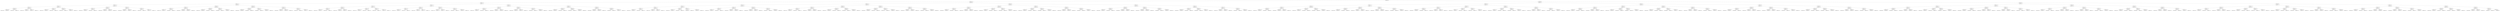 digraph G{
2014563089 [label="Node{data=[8629, 8629]}"]
2014563089 -> 198098993
198098993 [label="Node{data=[8103, 8103]}"]
198098993 -> 553672556
553672556 [label="Node{data=[7614, 7614]}"]
553672556 -> 854653864
854653864 [label="Node{data=[4113, 4113]}"]
854653864 -> 1415439780
1415439780 [label="Node{data=[2129, 2129]}"]
1415439780 -> 703555670
703555670 [label="Node{data=[2113, 2113]}"]
703555670 -> 179808568
179808568 [label="Node{data=[2105, 2105]}"]
179808568 -> 1068445309
1068445309 [label="Node{data=[2058, 2058]}"]
1068445309 -> 73698537
73698537 [label="Node{data=[1439, 1439]}"]
73698537 -> 1453062635
1453062635 [label="Node{data=[1408, 1408]}"]
73698537 -> 1632789609
1632789609 [label="Node{data=[1523, 1523]}"]
1068445309 -> 659059448
659059448 [label="Node{data=[2103, 2103]}"]
659059448 -> 124494140
124494140 [label="Node{data=[2102, 2102]}"]
659059448 -> 246826139
246826139 [label="Node{data=[2104, 2104]}"]
179808568 -> 2083854344
2083854344 [label="Node{data=[2109, 2109]}"]
2083854344 -> 403598020
403598020 [label="Node{data=[2107, 2107]}"]
403598020 -> 1119242936
1119242936 [label="Node{data=[2106, 2106]}"]
403598020 -> 2123914473
2123914473 [label="Node{data=[2108, 2108]}"]
2083854344 -> 708443754
708443754 [label="Node{data=[2111, 2111]}"]
708443754 -> 1091234211
1091234211 [label="Node{data=[2110, 2110]}"]
708443754 -> 832145584
832145584 [label="Node{data=[2112, 2112]}"]
703555670 -> 224060798
224060798 [label="Node{data=[2121, 2121]}"]
224060798 -> 1752535057
1752535057 [label="Node{data=[2117, 2117]}"]
1752535057 -> 2116299597
2116299597 [label="Node{data=[2115, 2115]}"]
2116299597 -> 50720817
50720817 [label="Node{data=[2114, 2114]}"]
2116299597 -> 1496220730
1496220730 [label="Node{data=[2116, 2116]}"]
1752535057 -> 488600086
488600086 [label="Node{data=[2119, 2119]}"]
488600086 -> 1111379131
1111379131 [label="Node{data=[2118, 2118]}"]
488600086 -> 1846982837
1846982837 [label="Node{data=[2120, 2120]}"]
224060798 -> 1135935001
1135935001 [label="Node{data=[2125, 2125]}"]
1135935001 -> 635288507
635288507 [label="Node{data=[2123, 2123]}"]
635288507 -> 355885103
355885103 [label="Node{data=[2122, 2122]}"]
635288507 -> 1321115948
1321115948 [label="Node{data=[2124, 2124]}"]
1135935001 -> 706665172
706665172 [label="Node{data=[2127, 2127]}"]
706665172 -> 1649847375
1649847375 [label="Node{data=[2126, 2126]}"]
706665172 -> 1153933106
1153933106 [label="Node{data=[2128, 2128]}"]
1415439780 -> 2144067911
2144067911 [label="Node{data=[4097, 4097]}"]
2144067911 -> 593447952
593447952 [label="Node{data=[2792, 2792]}"]
593447952 -> 1950136544
1950136544 [label="Node{data=[2133, 2133]}"]
1950136544 -> 209360730
209360730 [label="Node{data=[2131, 2131]}"]
209360730 -> 740007499
740007499 [label="Node{data=[2130, 2130]}"]
209360730 -> 1971152916
1971152916 [label="Node{data=[2132, 2132]}"]
1950136544 -> 1687627235
1687627235 [label="Node{data=[2135, 2135]}"]
1687627235 -> 1007660652
1007660652 [label="Node{data=[2134, 2134]}"]
1687627235 -> 1276544608
1276544608 [label="Node{data=[2375, 2375]}"]
593447952 -> 1387620926
1387620926 [label="Node{data=[4084, 4084]}"]
1387620926 -> 265348534
265348534 [label="Node{data=[3463, 3463]}"]
265348534 -> 1324173038
1324173038 [label="Node{data=[3438, 3438]}"]
265348534 -> 917568725
917568725 [label="Node{data=[3498, 3498]}"]
1387620926 -> 1336775847
1336775847 [label="Node{data=[4095, 4095]}"]
1336775847 -> 1196963249
1196963249 [label="Node{data=[4094, 4094]}"]
1336775847 -> 1663488386
1663488386 [label="Node{data=[4096, 4096]}"]
2144067911 -> 1380044647
1380044647 [label="Node{data=[4105, 4105]}"]
1380044647 -> 1902801188
1902801188 [label="Node{data=[4101, 4101]}"]
1902801188 -> 1998137093
1998137093 [label="Node{data=[4099, 4099]}"]
1998137093 -> 577127077
577127077 [label="Node{data=[4098, 4098]}"]
1998137093 -> 2122357625
2122357625 [label="Node{data=[4100, 4100]}"]
1902801188 -> 1556162268
1556162268 [label="Node{data=[4103, 4103]}"]
1556162268 -> 1650332494
1650332494 [label="Node{data=[4102, 4102]}"]
1556162268 -> 1924990666
1924990666 [label="Node{data=[4104, 4104]}"]
1380044647 -> 144445623
144445623 [label="Node{data=[4109, 4109]}"]
144445623 -> 1572745406
1572745406 [label="Node{data=[4107, 4107]}"]
1572745406 -> 1340644388
1340644388 [label="Node{data=[4106, 4106]}"]
1572745406 -> 1434015813
1434015813 [label="Node{data=[4108, 4108]}"]
144445623 -> 1023996917
1023996917 [label="Node{data=[4111, 4111]}"]
1023996917 -> 295640874
295640874 [label="Node{data=[4110, 4110]}"]
1023996917 -> 438151297
438151297 [label="Node{data=[4112, 4112]}"]
854653864 -> 96039159
96039159 [label="Node{data=[5343, 5343]}"]
96039159 -> 2144644334
2144644334 [label="Node{data=[5296, 5296]}"]
2144644334 -> 375097969
375097969 [label="Node{data=[5042, 5042]}"]
375097969 -> 1635082651
1635082651 [label="Node{data=[4197, 4197]}"]
1635082651 -> 788892554
788892554 [label="Node{data=[4115, 4115]}"]
788892554 -> 1970073944
1970073944 [label="Node{data=[4114, 4114]}"]
788892554 -> 1060042118
1060042118 [label="Node{data=[4134, 4134]}"]
1635082651 -> 1964847681
1964847681 [label="Node{data=[5040, 5040]}"]
1964847681 -> 1992801971
1992801971 [label="Node{data=[5029, 5029]}"]
1964847681 -> 1681094402
1681094402 [label="Node{data=[5041, 5041]}"]
375097969 -> 754527431
754527431 [label="Node{data=[5290, 5290]}"]
754527431 -> 820677667
820677667 [label="Node{data=[5239, 5239]}"]
820677667 -> 2064883371
2064883371 [label="Node{data=[5223, 5223]}"]
820677667 -> 82275756
82275756 [label="Node{data=[5264, 5264]}"]
754527431 -> 1629353699
1629353699 [label="Node{data=[5294, 5294]}"]
1629353699 -> 99808631
99808631 [label="Node{data=[5293, 5293]}"]
1629353699 -> 1651754404
1651754404 [label="Node{data=[5295, 5295]}"]
2144644334 -> 1564892747
1564892747 [label="Node{data=[5304, 5304]}"]
1564892747 -> 1407324654
1407324654 [label="Node{data=[5300, 5300]}"]
1407324654 -> 1101598632
1101598632 [label="Node{data=[5298, 5298]}"]
1101598632 -> 1032568028
1032568028 [label="Node{data=[5297, 5297]}"]
1101598632 -> 1380976928
1380976928 [label="Node{data=[5299, 5299]}"]
1407324654 -> 293474277
293474277 [label="Node{data=[5302, 5302]}"]
293474277 -> 413373997
413373997 [label="Node{data=[5301, 5301]}"]
293474277 -> 2024711353
2024711353 [label="Node{data=[5303, 5303]}"]
1564892747 -> 711310213
711310213 [label="Node{data=[5308, 5308]}"]
711310213 -> 1267042315
1267042315 [label="Node{data=[5306, 5306]}"]
1267042315 -> 1335061928
1335061928 [label="Node{data=[5305, 5305]}"]
1267042315 -> 1108706191
1108706191 [label="Node{data=[5307, 5307]}"]
711310213 -> 1160487387
1160487387 [label="Node{data=[5341, 5341]}"]
1160487387 -> 579447973
579447973 [label="Node{data=[5323, 5323]}"]
1160487387 -> 1990421361
1990421361 [label="Node{data=[5342, 5342]}"]
96039159 -> 407148497
407148497 [label="Node{data=[7598, 7598]}"]
407148497 -> 16373883
16373883 [label="Node{data=[5351, 5351]}"]
16373883 -> 1878700101
1878700101 [label="Node{data=[5347, 5347]}"]
1878700101 -> 40875560
40875560 [label="Node{data=[5345, 5345]}"]
40875560 -> 1042891691
1042891691 [label="Node{data=[5344, 5344]}"]
40875560 -> 1893563925
1893563925 [label="Node{data=[5346, 5346]}"]
1878700101 -> 1251967187
1251967187 [label="Node{data=[5349, 5349]}"]
1251967187 -> 901689694
901689694 [label="Node{data=[5348, 5348]}"]
1251967187 -> 1107204185
1107204185 [label="Node{data=[5350, 5350]}"]
16373883 -> 1523084197
1523084197 [label="Node{data=[7572, 7572]}"]
1523084197 -> 1818747191
1818747191 [label="Node{data=[5473, 5473]}"]
1818747191 -> 747870628
747870628 [label="Node{data=[5352, 5352]}"]
1818747191 -> 421191743
421191743 [label="Node{data=[5484, 5484]}"]
1523084197 -> 9844218
9844218 [label="Node{data=[7596, 7596]}"]
9844218 -> 1403716230
1403716230 [label="Node{data=[7595, 7595]}"]
9844218 -> 1673916398
1673916398 [label="Node{data=[7597, 7597]}"]
407148497 -> 756080817
756080817 [label="Node{data=[7606, 7606]}"]
756080817 -> 479734028
479734028 [label="Node{data=[7602, 7602]}"]
479734028 -> 388802347
388802347 [label="Node{data=[7600, 7600]}"]
388802347 -> 1541046463
1541046463 [label="Node{data=[7599, 7599]}"]
388802347 -> 1910896157
1910896157 [label="Node{data=[7601, 7601]}"]
479734028 -> 753426788
753426788 [label="Node{data=[7604, 7604]}"]
753426788 -> 1586470445
1586470445 [label="Node{data=[7603, 7603]}"]
753426788 -> 1373577787
1373577787 [label="Node{data=[7605, 7605]}"]
756080817 -> 265577219
265577219 [label="Node{data=[7610, 7610]}"]
265577219 -> 1624817884
1624817884 [label="Node{data=[7608, 7608]}"]
1624817884 -> 1107579932
1107579932 [label="Node{data=[7607, 7607]}"]
1624817884 -> 1784834205
1784834205 [label="Node{data=[7609, 7609]}"]
265577219 -> 1174586025
1174586025 [label="Node{data=[7612, 7612]}"]
1174586025 -> 1627010197
1627010197 [label="Node{data=[7611, 7611]}"]
1174586025 -> 4073506
4073506 [label="Node{data=[7613, 7613]}"]
553672556 -> 2044825144
2044825144 [label="Node{data=[7917, 7917]}"]
2044825144 -> 698747943
698747943 [label="Node{data=[7742, 7742]}"]
698747943 -> 407493402
407493402 [label="Node{data=[7694, 7694]}"]
407493402 -> 1774690057
1774690057 [label="Node{data=[7622, 7622]}"]
1774690057 -> 480402503
480402503 [label="Node{data=[7618, 7618]}"]
480402503 -> 100445376
100445376 [label="Node{data=[7616, 7616]}"]
100445376 -> 1396385390
1396385390 [label="Node{data=[7615, 7615]}"]
100445376 -> 114414807
114414807 [label="Node{data=[7617, 7617]}"]
480402503 -> 144699438
144699438 [label="Node{data=[7620, 7620]}"]
144699438 -> 1751500625
1751500625 [label="Node{data=[7619, 7619]}"]
144699438 -> 1650955365
1650955365 [label="Node{data=[7621, 7621]}"]
1774690057 -> 1788380050
1788380050 [label="Node{data=[7626, 7626]}"]
1788380050 -> 493944943
493944943 [label="Node{data=[7624, 7624]}"]
493944943 -> 1533547487
1533547487 [label="Node{data=[7623, 7623]}"]
493944943 -> 99770475
99770475 [label="Node{data=[7625, 7625]}"]
1788380050 -> 727250772
727250772 [label="Node{data=[7653, 7653]}"]
727250772 -> 1052768296
1052768296 [label="Node{data=[7644, 7644]}"]
727250772 -> 626193099
626193099 [label="Node{data=[7684, 7684]}"]
407493402 -> 859123506
859123506 [label="Node{data=[7734, 7734]}"]
859123506 -> 1597742167
1597742167 [label="Node{data=[7730, 7730]}"]
1597742167 -> 503595296
503595296 [label="Node{data=[7714, 7714]}"]
503595296 -> 754072705
754072705 [label="Node{data=[7713, 7713]}"]
503595296 -> 908384914
908384914 [label="Node{data=[7729, 7729]}"]
1597742167 -> 905847077
905847077 [label="Node{data=[7732, 7732]}"]
905847077 -> 156199931
156199931 [label="Node{data=[7731, 7731]}"]
905847077 -> 878991463
878991463 [label="Node{data=[7733, 7733]}"]
859123506 -> 612693043
612693043 [label="Node{data=[7738, 7738]}"]
612693043 -> 1622613647
1622613647 [label="Node{data=[7736, 7736]}"]
1622613647 -> 307605969
307605969 [label="Node{data=[7735, 7735]}"]
1622613647 -> 73688220
73688220 [label="Node{data=[7737, 7737]}"]
612693043 -> 130166095
130166095 [label="Node{data=[7740, 7740]}"]
130166095 -> 1599674462
1599674462 [label="Node{data=[7739, 7739]}"]
130166095 -> 1623060829
1623060829 [label="Node{data=[7741, 7741]}"]
698747943 -> 1205483858
1205483858 [label="Node{data=[7773, 7773]}"]
1205483858 -> 1373949107
1373949107 [label="Node{data=[7765, 7765]}"]
1373949107 -> 1189651769
1189651769 [label="Node{data=[7746, 7746]}"]
1189651769 -> 1230013344
1230013344 [label="Node{data=[7744, 7744]}"]
1230013344 -> 1607869297
1607869297 [label="Node{data=[7743, 7743]}"]
1230013344 -> 681639276
681639276 [label="Node{data=[7745, 7745]}"]
1189651769 -> 727860268
727860268 [label="Node{data=[7749, 7749]}"]
727860268 -> 1717739363
1717739363 [label="Node{data=[7747, 7747]}"]
727860268 -> 138536309
138536309 [label="Node{data=[7764, 7764]}"]
1373949107 -> 665137804
665137804 [label="Node{data=[7769, 7769]}"]
665137804 -> 509559152
509559152 [label="Node{data=[7767, 7767]}"]
509559152 -> 1815370847
1815370847 [label="Node{data=[7766, 7766]}"]
509559152 -> 1801021153
1801021153 [label="Node{data=[7768, 7768]}"]
665137804 -> 1709578324
1709578324 [label="Node{data=[7771, 7771]}"]
1709578324 -> 22446425
22446425 [label="Node{data=[7770, 7770]}"]
1709578324 -> 1338958728
1338958728 [label="Node{data=[7772, 7772]}"]
1205483858 -> 1870723838
1870723838 [label="Node{data=[7855, 7855]}"]
1870723838 -> 988904418
988904418 [label="Node{data=[7777, 7777]}"]
988904418 -> 261650860
261650860 [label="Node{data=[7775, 7775]}"]
261650860 -> 938613108
938613108 [label="Node{data=[7774, 7774]}"]
261650860 -> 1598898814
1598898814 [label="Node{data=[7776, 7776]}"]
988904418 -> 1850874910
1850874910 [label="Node{data=[7805, 7805]}"]
1850874910 -> 575360353
575360353 [label="Node{data=[7778, 7778]}"]
1850874910 -> 97901029
97901029 [label="Node{data=[7821, 7821]}"]
1870723838 -> 809383315
809383315 [label="Node{data=[7913, 7913]}"]
809383315 -> 1324514662
1324514662 [label="Node{data=[7889, 7889]}"]
1324514662 -> 908722588
908722588 [label="Node{data=[7884, 7884]}"]
1324514662 -> 496757837
496757837 [label="Node{data=[7912, 7912]}"]
809383315 -> 1548271808
1548271808 [label="Node{data=[7915, 7915]}"]
1548271808 -> 17600354
17600354 [label="Node{data=[7914, 7914]}"]
1548271808 -> 1733056574
1733056574 [label="Node{data=[7916, 7916]}"]
2044825144 -> 636959006
636959006 [label="Node{data=[8023, 8023]}"]
636959006 -> 1059300256
1059300256 [label="Node{data=[7933, 7933]}"]
1059300256 -> 1521568953
1521568953 [label="Node{data=[7925, 7925]}"]
1521568953 -> 1605988985
1605988985 [label="Node{data=[7921, 7921]}"]
1605988985 -> 1134202713
1134202713 [label="Node{data=[7919, 7919]}"]
1134202713 -> 1636178473
1636178473 [label="Node{data=[7918, 7918]}"]
1134202713 -> 822232612
822232612 [label="Node{data=[7920, 7920]}"]
1605988985 -> 633131207
633131207 [label="Node{data=[7923, 7923]}"]
633131207 -> 852190062
852190062 [label="Node{data=[7922, 7922]}"]
633131207 -> 1674403916
1674403916 [label="Node{data=[7924, 7924]}"]
1521568953 -> 1088239991
1088239991 [label="Node{data=[7929, 7929]}"]
1088239991 -> 61137731
61137731 [label="Node{data=[7927, 7927]}"]
61137731 -> 1780293706
1780293706 [label="Node{data=[7926, 7926]}"]
61137731 -> 1658511941
1658511941 [label="Node{data=[7928, 7928]}"]
1088239991 -> 1264941544
1264941544 [label="Node{data=[7931, 7931]}"]
1264941544 -> 1878992188
1878992188 [label="Node{data=[7930, 7930]}"]
1264941544 -> 1818449913
1818449913 [label="Node{data=[7932, 7932]}"]
1059300256 -> 1495161082
1495161082 [label="Node{data=[8015, 8015]}"]
1495161082 -> 961859592
961859592 [label="Node{data=[8011, 8011]}"]
961859592 -> 798278875
798278875 [label="Node{data=[8009, 8009]}"]
798278875 -> 1497268815
1497268815 [label="Node{data=[7996, 7996]}"]
798278875 -> 1926027290
1926027290 [label="Node{data=[8010, 8010]}"]
961859592 -> 1837601499
1837601499 [label="Node{data=[8013, 8013]}"]
1837601499 -> 1690050988
1690050988 [label="Node{data=[8012, 8012]}"]
1837601499 -> 1228798862
1228798862 [label="Node{data=[8014, 8014]}"]
1495161082 -> 1562764987
1562764987 [label="Node{data=[8019, 8019]}"]
1562764987 -> 216376974
216376974 [label="Node{data=[8017, 8017]}"]
216376974 -> 164714495
164714495 [label="Node{data=[8016, 8016]}"]
216376974 -> 789982400
789982400 [label="Node{data=[8018, 8018]}"]
1562764987 -> 1576277927
1576277927 [label="Node{data=[8021, 8021]}"]
1576277927 -> 2080643905
2080643905 [label="Node{data=[8020, 8020]}"]
1576277927 -> 2137642385
2137642385 [label="Node{data=[8022, 8022]}"]
636959006 -> 1627883152
1627883152 [label="Node{data=[8057, 8057]}"]
1627883152 -> 481553464
481553464 [label="Node{data=[8031, 8031]}"]
481553464 -> 1076966140
1076966140 [label="Node{data=[8027, 8027]}"]
1076966140 -> 1908781622
1908781622 [label="Node{data=[8025, 8025]}"]
1908781622 -> 749443480
749443480 [label="Node{data=[8024, 8024]}"]
1908781622 -> 796553753
796553753 [label="Node{data=[8026, 8026]}"]
1076966140 -> 1721045976
1721045976 [label="Node{data=[8029, 8029]}"]
1721045976 -> 975001918
975001918 [label="Node{data=[8028, 8028]}"]
1721045976 -> 1250582716
1250582716 [label="Node{data=[8030, 8030]}"]
481553464 -> 907815246
907815246 [label="Node{data=[8035, 8035]}"]
907815246 -> 2019157894
2019157894 [label="Node{data=[8033, 8033]}"]
2019157894 -> 677217562
677217562 [label="Node{data=[8032, 8032]}"]
2019157894 -> 827035437
827035437 [label="Node{data=[8034, 8034]}"]
907815246 -> 1716164115
1716164115 [label="Node{data=[8055, 8055]}"]
1716164115 -> 1360541835
1360541835 [label="Node{data=[8054, 8054]}"]
1716164115 -> 363397863
363397863 [label="Node{data=[8056, 8056]}"]
1627883152 -> 2021053848
2021053848 [label="Node{data=[8095, 8095]}"]
2021053848 -> 1245593227
1245593227 [label="Node{data=[8061, 8061]}"]
1245593227 -> 1525844775
1525844775 [label="Node{data=[8059, 8059]}"]
1525844775 -> 118555812
118555812 [label="Node{data=[8058, 8058]}"]
1525844775 -> 1233505227
1233505227 [label="Node{data=[8060, 8060]}"]
1245593227 -> 1928621590
1928621590 [label="Node{data=[8063, 8063]}"]
1928621590 -> 1016162524
1016162524 [label="Node{data=[8062, 8062]}"]
1928621590 -> 858423246
858423246 [label="Node{data=[8064, 8064]}"]
2021053848 -> 1419125235
1419125235 [label="Node{data=[8099, 8099]}"]
1419125235 -> 88301993
88301993 [label="Node{data=[8097, 8097]}"]
88301993 -> 841166421
841166421 [label="Node{data=[8096, 8096]}"]
88301993 -> 1377301456
1377301456 [label="Node{data=[8098, 8098]}"]
1419125235 -> 938199512
938199512 [label="Node{data=[8101, 8101]}"]
938199512 -> 691779749
691779749 [label="Node{data=[8100, 8100]}"]
938199512 -> 37841489
37841489 [label="Node{data=[8102, 8102]}"]
198098993 -> 1873121466
1873121466 [label="Node{data=[8334, 8334]}"]
1873121466 -> 115945887
115945887 [label="Node{data=[8270, 8270]}"]
115945887 -> 1927499639
1927499639 [label="Node{data=[8135, 8135]}"]
1927499639 -> 2079961240
2079961240 [label="Node{data=[8119, 8119]}"]
2079961240 -> 949673757
949673757 [label="Node{data=[8111, 8111]}"]
949673757 -> 1999664216
1999664216 [label="Node{data=[8107, 8107]}"]
1999664216 -> 532677950
532677950 [label="Node{data=[8105, 8105]}"]
532677950 -> 688593710
688593710 [label="Node{data=[8104, 8104]}"]
532677950 -> 1200048933
1200048933 [label="Node{data=[8106, 8106]}"]
1999664216 -> 862025017
862025017 [label="Node{data=[8109, 8109]}"]
862025017 -> 739737502
739737502 [label="Node{data=[8108, 8108]}"]
862025017 -> 1572127577
1572127577 [label="Node{data=[8110, 8110]}"]
949673757 -> 546796969
546796969 [label="Node{data=[8115, 8115]}"]
546796969 -> 417797183
417797183 [label="Node{data=[8113, 8113]}"]
417797183 -> 261845810
261845810 [label="Node{data=[8112, 8112]}"]
417797183 -> 1959708563
1959708563 [label="Node{data=[8114, 8114]}"]
546796969 -> 1877986974
1877986974 [label="Node{data=[8117, 8117]}"]
1877986974 -> 1334405552
1334405552 [label="Node{data=[8116, 8116]}"]
1877986974 -> 467632528
467632528 [label="Node{data=[8118, 8118]}"]
2079961240 -> 422522663
422522663 [label="Node{data=[8127, 8127]}"]
422522663 -> 145066402
145066402 [label="Node{data=[8123, 8123]}"]
145066402 -> 207988207
207988207 [label="Node{data=[8121, 8121]}"]
207988207 -> 1800500978
1800500978 [label="Node{data=[8120, 8120]}"]
207988207 -> 191310504
191310504 [label="Node{data=[8122, 8122]}"]
145066402 -> 799755007
799755007 [label="Node{data=[8125, 8125]}"]
799755007 -> 247515192
247515192 [label="Node{data=[8124, 8124]}"]
799755007 -> 1850137076
1850137076 [label="Node{data=[8126, 8126]}"]
422522663 -> 1556520190
1556520190 [label="Node{data=[8131, 8131]}"]
1556520190 -> 701487403
701487403 [label="Node{data=[8129, 8129]}"]
701487403 -> 566641954
566641954 [label="Node{data=[8128, 8128]}"]
701487403 -> 2039984535
2039984535 [label="Node{data=[8130, 8130]}"]
1556520190 -> 299819831
299819831 [label="Node{data=[8133, 8133]}"]
299819831 -> 1175418534
1175418534 [label="Node{data=[8132, 8132]}"]
299819831 -> 1442038800
1442038800 [label="Node{data=[8134, 8134]}"]
1927499639 -> 296541232
296541232 [label="Node{data=[8222, 8222]}"]
296541232 -> 1997357673
1997357673 [label="Node{data=[8143, 8143]}"]
1997357673 -> 1250603112
1250603112 [label="Node{data=[8139, 8139]}"]
1250603112 -> 26357357
26357357 [label="Node{data=[8137, 8137]}"]
26357357 -> 1990733619
1990733619 [label="Node{data=[8136, 8136]}"]
26357357 -> 1806378373
1806378373 [label="Node{data=[8138, 8138]}"]
1250603112 -> 1958592872
1958592872 [label="Node{data=[8141, 8141]}"]
1958592872 -> 1682733268
1682733268 [label="Node{data=[8140, 8140]}"]
1958592872 -> 1395262169
1395262169 [label="Node{data=[8142, 8142]}"]
1997357673 -> 1629454900
1629454900 [label="Node{data=[8218, 8218]}"]
1629454900 -> 2075372030
2075372030 [label="Node{data=[8216, 8216]}"]
2075372030 -> 2092885124
2092885124 [label="Node{data=[8189, 8189]}"]
2075372030 -> 2139168000
2139168000 [label="Node{data=[8217, 8217]}"]
1629454900 -> 1653751526
1653751526 [label="Node{data=[8220, 8220]}"]
1653751526 -> 67671827
67671827 [label="Node{data=[8219, 8219]}"]
1653751526 -> 253348306
253348306 [label="Node{data=[8221, 8221]}"]
296541232 -> 2013768748
2013768748 [label="Node{data=[8230, 8230]}"]
2013768748 -> 194107588
194107588 [label="Node{data=[8226, 8226]}"]
194107588 -> 1264674474
1264674474 [label="Node{data=[8224, 8224]}"]
1264674474 -> 175595853
175595853 [label="Node{data=[8223, 8223]}"]
1264674474 -> 1339345635
1339345635 [label="Node{data=[8225, 8225]}"]
194107588 -> 1241938981
1241938981 [label="Node{data=[8228, 8228]}"]
1241938981 -> 168957945
168957945 [label="Node{data=[8227, 8227]}"]
1241938981 -> 1004430079
1004430079 [label="Node{data=[8229, 8229]}"]
2013768748 -> 1379148981
1379148981 [label="Node{data=[8234, 8234]}"]
1379148981 -> 732597634
732597634 [label="Node{data=[8232, 8232]}"]
732597634 -> 832432849
832432849 [label="Node{data=[8231, 8231]}"]
732597634 -> 2031927175
2031927175 [label="Node{data=[8233, 8233]}"]
1379148981 -> 176041373
176041373 [label="Node{data=[8268, 8268]}"]
176041373 -> 1967617997
1967617997 [label="Node{data=[8235, 8235]}"]
176041373 -> 726843606
726843606 [label="Node{data=[8269, 8269]}"]
115945887 -> 925803196
925803196 [label="Node{data=[8302, 8302]}"]
925803196 -> 1288135425
1288135425 [label="Node{data=[8286, 8286]}"]
1288135425 -> 49318987
49318987 [label="Node{data=[8278, 8278]}"]
49318987 -> 1058650291
1058650291 [label="Node{data=[8274, 8274]}"]
1058650291 -> 2111882926
2111882926 [label="Node{data=[8272, 8272]}"]
2111882926 -> 172518776
172518776 [label="Node{data=[8271, 8271]}"]
2111882926 -> 215759534
215759534 [label="Node{data=[8273, 8273]}"]
1058650291 -> 2129844134
2129844134 [label="Node{data=[8276, 8276]}"]
2129844134 -> 98351968
98351968 [label="Node{data=[8275, 8275]}"]
2129844134 -> 1278616846
1278616846 [label="Node{data=[8277, 8277]}"]
49318987 -> 559050604
559050604 [label="Node{data=[8282, 8282]}"]
559050604 -> 1240843015
1240843015 [label="Node{data=[8280, 8280]}"]
1240843015 -> 697460450
697460450 [label="Node{data=[8279, 8279]}"]
1240843015 -> 1416706187
1416706187 [label="Node{data=[8281, 8281]}"]
559050604 -> 1726616678
1726616678 [label="Node{data=[8284, 8284]}"]
1726616678 -> 23076423
23076423 [label="Node{data=[8283, 8283]}"]
1726616678 -> 1006624255
1006624255 [label="Node{data=[8285, 8285]}"]
1288135425 -> 1721180011
1721180011 [label="Node{data=[8294, 8294]}"]
1721180011 -> 1349025531
1349025531 [label="Node{data=[8290, 8290]}"]
1349025531 -> 1367068823
1367068823 [label="Node{data=[8288, 8288]}"]
1367068823 -> 338620258
338620258 [label="Node{data=[8287, 8287]}"]
1367068823 -> 1251788491
1251788491 [label="Node{data=[8289, 8289]}"]
1349025531 -> 1502668485
1502668485 [label="Node{data=[8292, 8292]}"]
1502668485 -> 1457551880
1457551880 [label="Node{data=[8291, 8291]}"]
1502668485 -> 903268937
903268937 [label="Node{data=[8293, 8293]}"]
1721180011 -> 424732838
424732838 [label="Node{data=[8298, 8298]}"]
424732838 -> 1193841543
1193841543 [label="Node{data=[8296, 8296]}"]
1193841543 -> 315461968
315461968 [label="Node{data=[8295, 8295]}"]
1193841543 -> 290096578
290096578 [label="Node{data=[8297, 8297]}"]
424732838 -> 255941269
255941269 [label="Node{data=[8300, 8300]}"]
255941269 -> 217470033
217470033 [label="Node{data=[8299, 8299]}"]
255941269 -> 1917784974
1917784974 [label="Node{data=[8301, 8301]}"]
925803196 -> 938405008
938405008 [label="Node{data=[8318, 8318]}"]
938405008 -> 855547146
855547146 [label="Node{data=[8310, 8310]}"]
855547146 -> 211031000
211031000 [label="Node{data=[8306, 8306]}"]
211031000 -> 105751207
105751207 [label="Node{data=[8304, 8304]}"]
105751207 -> 1174881426
1174881426 [label="Node{data=[8303, 8303]}"]
105751207 -> 14124949
14124949 [label="Node{data=[8305, 8305]}"]
211031000 -> 745627268
745627268 [label="Node{data=[8308, 8308]}"]
745627268 -> 1195542839
1195542839 [label="Node{data=[8307, 8307]}"]
745627268 -> 1000171161
1000171161 [label="Node{data=[8309, 8309]}"]
855547146 -> 130721104
130721104 [label="Node{data=[8314, 8314]}"]
130721104 -> 560549459
560549459 [label="Node{data=[8312, 8312]}"]
560549459 -> 1924227192
1924227192 [label="Node{data=[8311, 8311]}"]
560549459 -> 583559449
583559449 [label="Node{data=[8313, 8313]}"]
130721104 -> 1895479349
1895479349 [label="Node{data=[8316, 8316]}"]
1895479349 -> 453671855
453671855 [label="Node{data=[8315, 8315]}"]
1895479349 -> 1648458262
1648458262 [label="Node{data=[8317, 8317]}"]
938405008 -> 52451302
52451302 [label="Node{data=[8326, 8326]}"]
52451302 -> 650013863
650013863 [label="Node{data=[8322, 8322]}"]
650013863 -> 1856093404
1856093404 [label="Node{data=[8320, 8320]}"]
1856093404 -> 123337428
123337428 [label="Node{data=[8319, 8319]}"]
1856093404 -> 105321150
105321150 [label="Node{data=[8321, 8321]}"]
650013863 -> 1397333381
1397333381 [label="Node{data=[8324, 8324]}"]
1397333381 -> 820878444
820878444 [label="Node{data=[8323, 8323]}"]
1397333381 -> 2016038911
2016038911 [label="Node{data=[8325, 8325]}"]
52451302 -> 1187410086
1187410086 [label="Node{data=[8330, 8330]}"]
1187410086 -> 1509713998
1509713998 [label="Node{data=[8328, 8328]}"]
1509713998 -> 95322593
95322593 [label="Node{data=[8327, 8327]}"]
1509713998 -> 802255644
802255644 [label="Node{data=[8329, 8329]}"]
1187410086 -> 1525114112
1525114112 [label="Node{data=[8332, 8332]}"]
1525114112 -> 1617156106
1617156106 [label="Node{data=[8331, 8331]}"]
1525114112 -> 288615534
288615534 [label="Node{data=[8333, 8333]}"]
1873121466 -> 895366343
895366343 [label="Node{data=[8544, 8544]}"]
895366343 -> 1416665097
1416665097 [label="Node{data=[8450, 8450]}"]
1416665097 -> 707635461
707635461 [label="Node{data=[8434, 8434]}"]
707635461 -> 619929778
619929778 [label="Node{data=[8426, 8426]}"]
619929778 -> 1624211687
1624211687 [label="Node{data=[8422, 8422]}"]
1624211687 -> 808447015
808447015 [label="Node{data=[8374, 8374]}"]
808447015 -> 1997344422
1997344422 [label="Node{data=[8335, 8335]}"]
808447015 -> 1220806149
1220806149 [label="Node{data=[8388, 8388]}"]
1624211687 -> 1410367298
1410367298 [label="Node{data=[8424, 8424]}"]
1410367298 -> 454160179
454160179 [label="Node{data=[8423, 8423]}"]
1410367298 -> 74885833
74885833 [label="Node{data=[8425, 8425]}"]
619929778 -> 1827303532
1827303532 [label="Node{data=[8430, 8430]}"]
1827303532 -> 1004009692
1004009692 [label="Node{data=[8428, 8428]}"]
1004009692 -> 791408866
791408866 [label="Node{data=[8427, 8427]}"]
1004009692 -> 515520300
515520300 [label="Node{data=[8429, 8429]}"]
1827303532 -> 569138567
569138567 [label="Node{data=[8432, 8432]}"]
569138567 -> 637091966
637091966 [label="Node{data=[8431, 8431]}"]
569138567 -> 1428494531
1428494531 [label="Node{data=[8433, 8433]}"]
707635461 -> 443110940
443110940 [label="Node{data=[8442, 8442]}"]
443110940 -> 1504321715
1504321715 [label="Node{data=[8438, 8438]}"]
1504321715 -> 910123336
910123336 [label="Node{data=[8436, 8436]}"]
910123336 -> 1260487756
1260487756 [label="Node{data=[8435, 8435]}"]
910123336 -> 455668354
455668354 [label="Node{data=[8437, 8437]}"]
1504321715 -> 328197868
328197868 [label="Node{data=[8440, 8440]}"]
328197868 -> 1584918772
1584918772 [label="Node{data=[8439, 8439]}"]
328197868 -> 431164562
431164562 [label="Node{data=[8441, 8441]}"]
443110940 -> 1163088324
1163088324 [label="Node{data=[8446, 8446]}"]
1163088324 -> 696739588
696739588 [label="Node{data=[8444, 8444]}"]
696739588 -> 1209451152
1209451152 [label="Node{data=[8443, 8443]}"]
696739588 -> 1228963996
1228963996 [label="Node{data=[8445, 8445]}"]
1163088324 -> 373437697
373437697 [label="Node{data=[8448, 8448]}"]
373437697 -> 82825098
82825098 [label="Node{data=[8447, 8447]}"]
373437697 -> 2048102341
2048102341 [label="Node{data=[8449, 8449]}"]
1416665097 -> 932885627
932885627 [label="Node{data=[8497, 8497]}"]
932885627 -> 813131188
813131188 [label="Node{data=[8458, 8458]}"]
813131188 -> 1251897263
1251897263 [label="Node{data=[8454, 8454]}"]
1251897263 -> 748006558
748006558 [label="Node{data=[8452, 8452]}"]
748006558 -> 1313799195
1313799195 [label="Node{data=[8451, 8451]}"]
748006558 -> 1168079523
1168079523 [label="Node{data=[8453, 8453]}"]
1251897263 -> 2093319848
2093319848 [label="Node{data=[8456, 8456]}"]
2093319848 -> 2109027570
2109027570 [label="Node{data=[8455, 8455]}"]
2093319848 -> 1151512955
1151512955 [label="Node{data=[8457, 8457]}"]
813131188 -> 2052489518
2052489518 [label="Node{data=[8462, 8462]}"]
2052489518 -> 712423434
712423434 [label="Node{data=[8460, 8460]}"]
712423434 -> 2125470482
2125470482 [label="Node{data=[8459, 8459]}"]
712423434 -> 793269462
793269462 [label="Node{data=[8461, 8461]}"]
2052489518 -> 1641672672
1641672672 [label="Node{data=[8464, 8464]}"]
1641672672 -> 2121317689
2121317689 [label="Node{data=[8463, 8463]}"]
1641672672 -> 15094126
15094126 [label="Node{data=[8465, 8465]}"]
932885627 -> 1843743552
1843743552 [label="Node{data=[8536, 8536]}"]
1843743552 -> 1139609587
1139609587 [label="Node{data=[8532, 8532]}"]
1139609587 -> 948960194
948960194 [label="Node{data=[8530, 8530]}"]
948960194 -> 173060252
173060252 [label="Node{data=[8529, 8529]}"]
948960194 -> 1302877661
1302877661 [label="Node{data=[8531, 8531]}"]
1139609587 -> 1720797452
1720797452 [label="Node{data=[8534, 8534]}"]
1720797452 -> 562561015
562561015 [label="Node{data=[8533, 8533]}"]
1720797452 -> 777813771
777813771 [label="Node{data=[8535, 8535]}"]
1843743552 -> 567656864
567656864 [label="Node{data=[8540, 8540]}"]
567656864 -> 1306535359
1306535359 [label="Node{data=[8538, 8538]}"]
1306535359 -> 1401295795
1401295795 [label="Node{data=[8537, 8537]}"]
1306535359 -> 519019247
519019247 [label="Node{data=[8539, 8539]}"]
567656864 -> 288919635
288919635 [label="Node{data=[8542, 8542]}"]
288919635 -> 1572442646
1572442646 [label="Node{data=[8541, 8541]}"]
288919635 -> 1052842393
1052842393 [label="Node{data=[8543, 8543]}"]
895366343 -> 1545327692
1545327692 [label="Node{data=[8597, 8597]}"]
1545327692 -> 167013780
167013780 [label="Node{data=[8560, 8560]}"]
167013780 -> 416049054
416049054 [label="Node{data=[8552, 8552]}"]
416049054 -> 779598031
779598031 [label="Node{data=[8548, 8548]}"]
779598031 -> 743219449
743219449 [label="Node{data=[8546, 8546]}"]
743219449 -> 108982313
108982313 [label="Node{data=[8545, 8545]}"]
743219449 -> 2113243119
2113243119 [label="Node{data=[8547, 8547]}"]
779598031 -> 1851255134
1851255134 [label="Node{data=[8550, 8550]}"]
1851255134 -> 659937029
659937029 [label="Node{data=[8549, 8549]}"]
1851255134 -> 1457226878
1457226878 [label="Node{data=[8551, 8551]}"]
416049054 -> 121678773
121678773 [label="Node{data=[8556, 8556]}"]
121678773 -> 1443675930
1443675930 [label="Node{data=[8554, 8554]}"]
1443675930 -> 1609086753
1609086753 [label="Node{data=[8553, 8553]}"]
1443675930 -> 1427775702
1427775702 [label="Node{data=[8555, 8555]}"]
121678773 -> 1468343491
1468343491 [label="Node{data=[8558, 8558]}"]
1468343491 -> 1690481990
1690481990 [label="Node{data=[8557, 8557]}"]
1468343491 -> 2114537280
2114537280 [label="Node{data=[8559, 8559]}"]
167013780 -> 2047984839
2047984839 [label="Node{data=[8589, 8589]}"]
2047984839 -> 80499834
80499834 [label="Node{data=[8564, 8564]}"]
80499834 -> 1968552224
1968552224 [label="Node{data=[8562, 8562]}"]
1968552224 -> 1095947149
1095947149 [label="Node{data=[8561, 8561]}"]
1968552224 -> 898695324
898695324 [label="Node{data=[8563, 8563]}"]
80499834 -> 1402531280
1402531280 [label="Node{data=[8587, 8587]}"]
1402531280 -> 190628410
190628410 [label="Node{data=[8565, 8565]}"]
1402531280 -> 1556461159
1556461159 [label="Node{data=[8588, 8588]}"]
2047984839 -> 1642973315
1642973315 [label="Node{data=[8593, 8593]}"]
1642973315 -> 1972326147
1972326147 [label="Node{data=[8591, 8591]}"]
1972326147 -> 405741210
405741210 [label="Node{data=[8590, 8590]}"]
1972326147 -> 1764291958
1764291958 [label="Node{data=[8592, 8592]}"]
1642973315 -> 1712230656
1712230656 [label="Node{data=[8595, 8595]}"]
1712230656 -> 1777745301
1777745301 [label="Node{data=[8594, 8594]}"]
1712230656 -> 164439551
164439551 [label="Node{data=[8596, 8596]}"]
1545327692 -> 669053685
669053685 [label="Node{data=[8613, 8613]}"]
669053685 -> 896852376
896852376 [label="Node{data=[8605, 8605]}"]
896852376 -> 1840670774
1840670774 [label="Node{data=[8601, 8601]}"]
1840670774 -> 229919394
229919394 [label="Node{data=[8599, 8599]}"]
229919394 -> 769877691
769877691 [label="Node{data=[8598, 8598]}"]
229919394 -> 1057569470
1057569470 [label="Node{data=[8600, 8600]}"]
1840670774 -> 1637876401
1637876401 [label="Node{data=[8603, 8603]}"]
1637876401 -> 1324262781
1324262781 [label="Node{data=[8602, 8602]}"]
1637876401 -> 2014233765
2014233765 [label="Node{data=[8604, 8604]}"]
896852376 -> 237297104
237297104 [label="Node{data=[8609, 8609]}"]
237297104 -> 1869673263
1869673263 [label="Node{data=[8607, 8607]}"]
1869673263 -> 1418622705
1418622705 [label="Node{data=[8606, 8606]}"]
1869673263 -> 1521204009
1521204009 [label="Node{data=[8608, 8608]}"]
237297104 -> 1925785585
1925785585 [label="Node{data=[8611, 8611]}"]
1925785585 -> 449338124
449338124 [label="Node{data=[8610, 8610]}"]
1925785585 -> 1037475674
1037475674 [label="Node{data=[8612, 8612]}"]
669053685 -> 983767354
983767354 [label="Node{data=[8621, 8621]}"]
983767354 -> 32393008
32393008 [label="Node{data=[8617, 8617]}"]
32393008 -> 1504083002
1504083002 [label="Node{data=[8615, 8615]}"]
1504083002 -> 1342374939
1342374939 [label="Node{data=[8614, 8614]}"]
1504083002 -> 1917562344
1917562344 [label="Node{data=[8616, 8616]}"]
32393008 -> 24097622
24097622 [label="Node{data=[8619, 8619]}"]
24097622 -> 1807894765
1807894765 [label="Node{data=[8618, 8618]}"]
24097622 -> 598325842
598325842 [label="Node{data=[8620, 8620]}"]
983767354 -> 211973922
211973922 [label="Node{data=[8625, 8625]}"]
211973922 -> 1890287843
1890287843 [label="Node{data=[8623, 8623]}"]
1890287843 -> 156711739
156711739 [label="Node{data=[8622, 8622]}"]
1890287843 -> 1732410217
1732410217 [label="Node{data=[8624, 8624]}"]
211973922 -> 2017860548
2017860548 [label="Node{data=[8627, 8627]}"]
2017860548 -> 1413886135
1413886135 [label="Node{data=[8626, 8626]}"]
2017860548 -> 1693997031
1693997031 [label="Node{data=[8628, 8628]}"]
2014563089 -> 278262050
278262050 [label="Node{data=[8955, 8955]}"]
278262050 -> 1489322191
1489322191 [label="Node{data=[8827, 8827]}"]
1489322191 -> 1029898472
1029898472 [label="Node{data=[8693, 8693]}"]
1029898472 -> 461516748
461516748 [label="Node{data=[8661, 8661]}"]
461516748 -> 614580607
614580607 [label="Node{data=[8645, 8645]}"]
614580607 -> 1443900956
1443900956 [label="Node{data=[8637, 8637]}"]
1443900956 -> 1934692470
1934692470 [label="Node{data=[8633, 8633]}"]
1934692470 -> 2032647583
2032647583 [label="Node{data=[8631, 8631]}"]
2032647583 -> 1395073533
1395073533 [label="Node{data=[8630, 8630]}"]
2032647583 -> 68195659
68195659 [label="Node{data=[8632, 8632]}"]
1934692470 -> 2142893855
2142893855 [label="Node{data=[8635, 8635]}"]
2142893855 -> 993420850
993420850 [label="Node{data=[8634, 8634]}"]
2142893855 -> 1374982240
1374982240 [label="Node{data=[8636, 8636]}"]
1443900956 -> 1364127192
1364127192 [label="Node{data=[8641, 8641]}"]
1364127192 -> 1635772897
1635772897 [label="Node{data=[8639, 8639]}"]
1635772897 -> 1768952842
1768952842 [label="Node{data=[8638, 8638]}"]
1635772897 -> 485686996
485686996 [label="Node{data=[8640, 8640]}"]
1364127192 -> 989126847
989126847 [label="Node{data=[8643, 8643]}"]
989126847 -> 609887969
609887969 [label="Node{data=[8642, 8642]}"]
989126847 -> 1298380324
1298380324 [label="Node{data=[8644, 8644]}"]
614580607 -> 1181545730
1181545730 [label="Node{data=[8653, 8653]}"]
1181545730 -> 1535116392
1535116392 [label="Node{data=[8649, 8649]}"]
1535116392 -> 773348567
773348567 [label="Node{data=[8647, 8647]}"]
773348567 -> 2115640742
2115640742 [label="Node{data=[8646, 8646]}"]
773348567 -> 1602167682
1602167682 [label="Node{data=[8648, 8648]}"]
1535116392 -> 67620673
67620673 [label="Node{data=[8651, 8651]}"]
67620673 -> 1746257394
1746257394 [label="Node{data=[8650, 8650]}"]
67620673 -> 1187779195
1187779195 [label="Node{data=[8652, 8652]}"]
1181545730 -> 1611221523
1611221523 [label="Node{data=[8657, 8657]}"]
1611221523 -> 1523510420
1523510420 [label="Node{data=[8655, 8655]}"]
1523510420 -> 473073770
473073770 [label="Node{data=[8654, 8654]}"]
1523510420 -> 977997405
977997405 [label="Node{data=[8656, 8656]}"]
1611221523 -> 280531669
280531669 [label="Node{data=[8659, 8659]}"]
280531669 -> 1027569178
1027569178 [label="Node{data=[8658, 8658]}"]
280531669 -> 893835279
893835279 [label="Node{data=[8660, 8660]}"]
461516748 -> 1469907228
1469907228 [label="Node{data=[8677, 8677]}"]
1469907228 -> 57085696
57085696 [label="Node{data=[8669, 8669]}"]
57085696 -> 1160652496
1160652496 [label="Node{data=[8665, 8665]}"]
1160652496 -> 1185618138
1185618138 [label="Node{data=[8663, 8663]}"]
1185618138 -> 2030138610
2030138610 [label="Node{data=[8662, 8662]}"]
1185618138 -> 1109752797
1109752797 [label="Node{data=[8664, 8664]}"]
1160652496 -> 1988746735
1988746735 [label="Node{data=[8667, 8667]}"]
1988746735 -> 1752856108
1752856108 [label="Node{data=[8666, 8666]}"]
1988746735 -> 439232821
439232821 [label="Node{data=[8668, 8668]}"]
57085696 -> 1933328958
1933328958 [label="Node{data=[8673, 8673]}"]
1933328958 -> 1264754451
1264754451 [label="Node{data=[8671, 8671]}"]
1264754451 -> 1888639813
1888639813 [label="Node{data=[8670, 8670]}"]
1264754451 -> 463381475
463381475 [label="Node{data=[8672, 8672]}"]
1933328958 -> 178401052
178401052 [label="Node{data=[8675, 8675]}"]
178401052 -> 1441243996
1441243996 [label="Node{data=[8674, 8674]}"]
178401052 -> 936219350
936219350 [label="Node{data=[8676, 8676]}"]
1469907228 -> 1495445111
1495445111 [label="Node{data=[8685, 8685]}"]
1495445111 -> 1113829504
1113829504 [label="Node{data=[8681, 8681]}"]
1113829504 -> 720770771
720770771 [label="Node{data=[8679, 8679]}"]
720770771 -> 1911978617
1911978617 [label="Node{data=[8678, 8678]}"]
720770771 -> 1038820134
1038820134 [label="Node{data=[8680, 8680]}"]
1113829504 -> 1658020779
1658020779 [label="Node{data=[8683, 8683]}"]
1658020779 -> 2022285740
2022285740 [label="Node{data=[8682, 8682]}"]
1658020779 -> 988690806
988690806 [label="Node{data=[8684, 8684]}"]
1495445111 -> 1593368350
1593368350 [label="Node{data=[8689, 8689]}"]
1593368350 -> 667890001
667890001 [label="Node{data=[8687, 8687]}"]
667890001 -> 310276293
310276293 [label="Node{data=[8686, 8686]}"]
667890001 -> 1494277749
1494277749 [label="Node{data=[8688, 8688]}"]
1593368350 -> 1091107430
1091107430 [label="Node{data=[8691, 8691]}"]
1091107430 -> 521342639
521342639 [label="Node{data=[8690, 8690]}"]
1091107430 -> 2114629072
2114629072 [label="Node{data=[8692, 8692]}"]
1029898472 -> 557197074
557197074 [label="Node{data=[8795, 8795]}"]
557197074 -> 669725336
669725336 [label="Node{data=[8709, 8709]}"]
669725336 -> 537536188
537536188 [label="Node{data=[8701, 8701]}"]
537536188 -> 197491520
197491520 [label="Node{data=[8697, 8697]}"]
197491520 -> 458998685
458998685 [label="Node{data=[8695, 8695]}"]
458998685 -> 1700421020
1700421020 [label="Node{data=[8694, 8694]}"]
458998685 -> 345290829
345290829 [label="Node{data=[8696, 8696]}"]
197491520 -> 883678948
883678948 [label="Node{data=[8699, 8699]}"]
883678948 -> 1906947271
1906947271 [label="Node{data=[8698, 8698]}"]
883678948 -> 1177072083
1177072083 [label="Node{data=[8700, 8700]}"]
537536188 -> 2010070923
2010070923 [label="Node{data=[8705, 8705]}"]
2010070923 -> 502891368
502891368 [label="Node{data=[8703, 8703]}"]
502891368 -> 566891420
566891420 [label="Node{data=[8702, 8702]}"]
502891368 -> 577734751
577734751 [label="Node{data=[8704, 8704]}"]
2010070923 -> 752011518
752011518 [label="Node{data=[8707, 8707]}"]
752011518 -> 2103569615
2103569615 [label="Node{data=[8706, 8706]}"]
752011518 -> 214320652
214320652 [label="Node{data=[8708, 8708]}"]
669725336 -> 1379207867
1379207867 [label="Node{data=[8717, 8717]}"]
1379207867 -> 1746578747
1746578747 [label="Node{data=[8713, 8713]}"]
1746578747 -> 443491171
443491171 [label="Node{data=[8711, 8711]}"]
443491171 -> 606593028
606593028 [label="Node{data=[8710, 8710]}"]
443491171 -> 1589466857
1589466857 [label="Node{data=[8712, 8712]}"]
1746578747 -> 1676888944
1676888944 [label="Node{data=[8715, 8715]}"]
1676888944 -> 6559830
6559830 [label="Node{data=[8714, 8714]}"]
1676888944 -> 458817438
458817438 [label="Node{data=[8716, 8716]}"]
1379207867 -> 795273218
795273218 [label="Node{data=[8760, 8760]}"]
795273218 -> 1454870101
1454870101 [label="Node{data=[8719, 8719]}"]
1454870101 -> 1982958205
1982958205 [label="Node{data=[8718, 8718]}"]
1454870101 -> 709439274
709439274 [label="Node{data=[8720, 8720]}"]
795273218 -> 846718105
846718105 [label="Node{data=[8793, 8793]}"]
846718105 -> 1482166692
1482166692 [label="Node{data=[8764, 8764]}"]
846718105 -> 583015088
583015088 [label="Node{data=[8794, 8794]}"]
557197074 -> 1091781053
1091781053 [label="Node{data=[8811, 8811]}"]
1091781053 -> 1280128554
1280128554 [label="Node{data=[8803, 8803]}"]
1280128554 -> 1409342262
1409342262 [label="Node{data=[8799, 8799]}"]
1409342262 -> 1991724700
1991724700 [label="Node{data=[8797, 8797]}"]
1991724700 -> 762509150
762509150 [label="Node{data=[8796, 8796]}"]
1991724700 -> 145455292
145455292 [label="Node{data=[8798, 8798]}"]
1409342262 -> 1520491508
1520491508 [label="Node{data=[8801, 8801]}"]
1520491508 -> 380616082
380616082 [label="Node{data=[8800, 8800]}"]
1520491508 -> 744316958
744316958 [label="Node{data=[8802, 8802]}"]
1280128554 -> 2145420209
2145420209 [label="Node{data=[8807, 8807]}"]
2145420209 -> 600017090
600017090 [label="Node{data=[8805, 8805]}"]
600017090 -> 1215029765
1215029765 [label="Node{data=[8804, 8804]}"]
600017090 -> 259077766
259077766 [label="Node{data=[8806, 8806]}"]
2145420209 -> 1962398162
1962398162 [label="Node{data=[8809, 8809]}"]
1962398162 -> 1263391254
1263391254 [label="Node{data=[8808, 8808]}"]
1962398162 -> 1554086576
1554086576 [label="Node{data=[8810, 8810]}"]
1091781053 -> 1516417700
1516417700 [label="Node{data=[8819, 8819]}"]
1516417700 -> 273777019
273777019 [label="Node{data=[8815, 8815]}"]
273777019 -> 891894789
891894789 [label="Node{data=[8813, 8813]}"]
891894789 -> 1644864746
1644864746 [label="Node{data=[8812, 8812]}"]
891894789 -> 766696861
766696861 [label="Node{data=[8814, 8814]}"]
273777019 -> 829737737
829737737 [label="Node{data=[8817, 8817]}"]
829737737 -> 1296109622
1296109622 [label="Node{data=[8816, 8816]}"]
829737737 -> 2061226112
2061226112 [label="Node{data=[8818, 8818]}"]
1516417700 -> 1103017075
1103017075 [label="Node{data=[8823, 8823]}"]
1103017075 -> 1443173326
1443173326 [label="Node{data=[8821, 8821]}"]
1443173326 -> 318794136
318794136 [label="Node{data=[8820, 8820]}"]
1443173326 -> 939254952
939254952 [label="Node{data=[8822, 8822]}"]
1103017075 -> 55755528
55755528 [label="Node{data=[8825, 8825]}"]
55755528 -> 2100771791
2100771791 [label="Node{data=[8824, 8824]}"]
55755528 -> 1835778392
1835778392 [label="Node{data=[8826, 8826]}"]
1489322191 -> 98412281
98412281 [label="Node{data=[8891, 8891]}"]
98412281 -> 268599241
268599241 [label="Node{data=[8859, 8859]}"]
268599241 -> 1420810053
1420810053 [label="Node{data=[8843, 8843]}"]
1420810053 -> 1736293769
1736293769 [label="Node{data=[8835, 8835]}"]
1736293769 -> 268379633
268379633 [label="Node{data=[8831, 8831]}"]
268379633 -> 201392112
201392112 [label="Node{data=[8829, 8829]}"]
201392112 -> 641664202
641664202 [label="Node{data=[8828, 8828]}"]
201392112 -> 748975217
748975217 [label="Node{data=[8830, 8830]}"]
268379633 -> 1510087865
1510087865 [label="Node{data=[8833, 8833]}"]
1510087865 -> 1366722422
1366722422 [label="Node{data=[8832, 8832]}"]
1510087865 -> 254918854
254918854 [label="Node{data=[8834, 8834]}"]
1736293769 -> 12139181
12139181 [label="Node{data=[8839, 8839]}"]
12139181 -> 1251219927
1251219927 [label="Node{data=[8837, 8837]}"]
1251219927 -> 792488644
792488644 [label="Node{data=[8836, 8836]}"]
1251219927 -> 780843029
780843029 [label="Node{data=[8838, 8838]}"]
12139181 -> 1739555643
1739555643 [label="Node{data=[8841, 8841]}"]
1739555643 -> 220165304
220165304 [label="Node{data=[8840, 8840]}"]
1739555643 -> 1094272405
1094272405 [label="Node{data=[8842, 8842]}"]
1420810053 -> 973604791
973604791 [label="Node{data=[8851, 8851]}"]
973604791 -> 564526486
564526486 [label="Node{data=[8847, 8847]}"]
564526486 -> 1466558382
1466558382 [label="Node{data=[8845, 8845]}"]
1466558382 -> 1551303995
1551303995 [label="Node{data=[8844, 8844]}"]
1466558382 -> 649630909
649630909 [label="Node{data=[8846, 8846]}"]
564526486 -> 679449777
679449777 [label="Node{data=[8849, 8849]}"]
679449777 -> 817054343
817054343 [label="Node{data=[8848, 8848]}"]
679449777 -> 1418315639
1418315639 [label="Node{data=[8850, 8850]}"]
973604791 -> 913746983
913746983 [label="Node{data=[8855, 8855]}"]
913746983 -> 1660451908
1660451908 [label="Node{data=[8853, 8853]}"]
1660451908 -> 1224064486
1224064486 [label="Node{data=[8852, 8852]}"]
1660451908 -> 1381857776
1381857776 [label="Node{data=[8854, 8854]}"]
913746983 -> 1363800072
1363800072 [label="Node{data=[8857, 8857]}"]
1363800072 -> 1886567481
1886567481 [label="Node{data=[8856, 8856]}"]
1363800072 -> 361571676
361571676 [label="Node{data=[8858, 8858]}"]
268599241 -> 749100260
749100260 [label="Node{data=[8875, 8875]}"]
749100260 -> 846274760
846274760 [label="Node{data=[8867, 8867]}"]
846274760 -> 1460126155
1460126155 [label="Node{data=[8863, 8863]}"]
1460126155 -> 727497138
727497138 [label="Node{data=[8861, 8861]}"]
727497138 -> 889422145
889422145 [label="Node{data=[8860, 8860]}"]
727497138 -> 248483913
248483913 [label="Node{data=[8862, 8862]}"]
1460126155 -> 1731137986
1731137986 [label="Node{data=[8865, 8865]}"]
1731137986 -> 695248316
695248316 [label="Node{data=[8864, 8864]}"]
1731137986 -> 5255258
5255258 [label="Node{data=[8866, 8866]}"]
846274760 -> 1928312257
1928312257 [label="Node{data=[8871, 8871]}"]
1928312257 -> 1834031967
1834031967 [label="Node{data=[8869, 8869]}"]
1834031967 -> 1092619788
1092619788 [label="Node{data=[8868, 8868]}"]
1834031967 -> 1089680530
1089680530 [label="Node{data=[8870, 8870]}"]
1928312257 -> 1337835760
1337835760 [label="Node{data=[8873, 8873]}"]
1337835760 -> 718512571
718512571 [label="Node{data=[8872, 8872]}"]
1337835760 -> 1807911555
1807911555 [label="Node{data=[8874, 8874]}"]
749100260 -> 843867341
843867341 [label="Node{data=[8883, 8883]}"]
843867341 -> 324507700
324507700 [label="Node{data=[8879, 8879]}"]
324507700 -> 616443292
616443292 [label="Node{data=[8877, 8877]}"]
616443292 -> 1540832538
1540832538 [label="Node{data=[8876, 8876]}"]
616443292 -> 183259297
183259297 [label="Node{data=[8878, 8878]}"]
324507700 -> 626393072
626393072 [label="Node{data=[8881, 8881]}"]
626393072 -> 1892869131
1892869131 [label="Node{data=[8880, 8880]}"]
626393072 -> 302987494
302987494 [label="Node{data=[8882, 8882]}"]
843867341 -> 2047744862
2047744862 [label="Node{data=[8887, 8887]}"]
2047744862 -> 1882116496
1882116496 [label="Node{data=[8885, 8885]}"]
1882116496 -> 389779746
389779746 [label="Node{data=[8884, 8884]}"]
1882116496 -> 2081964843
2081964843 [label="Node{data=[8886, 8886]}"]
2047744862 -> 1984328477
1984328477 [label="Node{data=[8889, 8889]}"]
1984328477 -> 1893899796
1893899796 [label="Node{data=[8888, 8888]}"]
1984328477 -> 991671211
991671211 [label="Node{data=[8890, 8890]}"]
98412281 -> 94682872
94682872 [label="Node{data=[8923, 8923]}"]
94682872 -> 1086323658
1086323658 [label="Node{data=[8907, 8907]}"]
1086323658 -> 608817143
608817143 [label="Node{data=[8899, 8899]}"]
608817143 -> 1118414398
1118414398 [label="Node{data=[8895, 8895]}"]
1118414398 -> 1658487789
1658487789 [label="Node{data=[8893, 8893]}"]
1658487789 -> 1568949719
1568949719 [label="Node{data=[8892, 8892]}"]
1658487789 -> 936906727
936906727 [label="Node{data=[8894, 8894]}"]
1118414398 -> 944752500
944752500 [label="Node{data=[8897, 8897]}"]
944752500 -> 238874235
238874235 [label="Node{data=[8896, 8896]}"]
944752500 -> 1911138454
1911138454 [label="Node{data=[8898, 8898]}"]
608817143 -> 112797307
112797307 [label="Node{data=[8903, 8903]}"]
112797307 -> 1082865087
1082865087 [label="Node{data=[8901, 8901]}"]
1082865087 -> 699221219
699221219 [label="Node{data=[8900, 8900]}"]
1082865087 -> 364704856
364704856 [label="Node{data=[8902, 8902]}"]
112797307 -> 1526305386
1526305386 [label="Node{data=[8905, 8905]}"]
1526305386 -> 1137078855
1137078855 [label="Node{data=[8904, 8904]}"]
1526305386 -> 1027200
1027200 [label="Node{data=[8906, 8906]}"]
1086323658 -> 1919125229
1919125229 [label="Node{data=[8915, 8915]}"]
1919125229 -> 1688150025
1688150025 [label="Node{data=[8911, 8911]}"]
1688150025 -> 347808407
347808407 [label="Node{data=[8909, 8909]}"]
347808407 -> 1773008684
1773008684 [label="Node{data=[8908, 8908]}"]
347808407 -> 127356954
127356954 [label="Node{data=[8910, 8910]}"]
1688150025 -> 437630857
437630857 [label="Node{data=[8913, 8913]}"]
437630857 -> 1475842502
1475842502 [label="Node{data=[8912, 8912]}"]
437630857 -> 1365575811
1365575811 [label="Node{data=[8914, 8914]}"]
1919125229 -> 1817154869
1817154869 [label="Node{data=[8919, 8919]}"]
1817154869 -> 1540476618
1540476618 [label="Node{data=[8917, 8917]}"]
1540476618 -> 818093527
818093527 [label="Node{data=[8916, 8916]}"]
1540476618 -> 1234905692
1234905692 [label="Node{data=[8918, 8918]}"]
1817154869 -> 1500379239
1500379239 [label="Node{data=[8921, 8921]}"]
1500379239 -> 203409950
203409950 [label="Node{data=[8920, 8920]}"]
1500379239 -> 605705199
605705199 [label="Node{data=[8922, 8922]}"]
94682872 -> 876823802
876823802 [label="Node{data=[8939, 8939]}"]
876823802 -> 47918293
47918293 [label="Node{data=[8931, 8931]}"]
47918293 -> 1894144426
1894144426 [label="Node{data=[8927, 8927]}"]
1894144426 -> 102103410
102103410 [label="Node{data=[8925, 8925]}"]
102103410 -> 677317086
677317086 [label="Node{data=[8924, 8924]}"]
102103410 -> 1933129092
1933129092 [label="Node{data=[8926, 8926]}"]
1894144426 -> 827328832
827328832 [label="Node{data=[8929, 8929]}"]
827328832 -> 405252209
405252209 [label="Node{data=[8928, 8928]}"]
827328832 -> 1223050066
1223050066 [label="Node{data=[8930, 8930]}"]
47918293 -> 1917442783
1917442783 [label="Node{data=[8935, 8935]}"]
1917442783 -> 1130551263
1130551263 [label="Node{data=[8933, 8933]}"]
1130551263 -> 1713605602
1713605602 [label="Node{data=[8932, 8932]}"]
1130551263 -> 472234151
472234151 [label="Node{data=[8934, 8934]}"]
1917442783 -> 537265886
537265886 [label="Node{data=[8937, 8937]}"]
537265886 -> 1963974958
1963974958 [label="Node{data=[8936, 8936]}"]
537265886 -> 260638966
260638966 [label="Node{data=[8938, 8938]}"]
876823802 -> 1045985568
1045985568 [label="Node{data=[8947, 8947]}"]
1045985568 -> 788048067
788048067 [label="Node{data=[8943, 8943]}"]
788048067 -> 619985571
619985571 [label="Node{data=[8941, 8941]}"]
619985571 -> 1677543539
1677543539 [label="Node{data=[8940, 8940]}"]
619985571 -> 504478805
504478805 [label="Node{data=[8942, 8942]}"]
788048067 -> 1967432164
1967432164 [label="Node{data=[8945, 8945]}"]
1967432164 -> 1893772493
1893772493 [label="Node{data=[8944, 8944]}"]
1967432164 -> 2035801202
2035801202 [label="Node{data=[8946, 8946]}"]
1045985568 -> 1790387225
1790387225 [label="Node{data=[8951, 8951]}"]
1790387225 -> 984412970
984412970 [label="Node{data=[8949, 8949]}"]
984412970 -> 1340057206
1340057206 [label="Node{data=[8948, 8948]}"]
984412970 -> 137123763
137123763 [label="Node{data=[8950, 8950]}"]
1790387225 -> 1541942595
1541942595 [label="Node{data=[8953, 8953]}"]
1541942595 -> 100708535
100708535 [label="Node{data=[8952, 8952]}"]
1541942595 -> 878598679
878598679 [label="Node{data=[8954, 8954]}"]
278262050 -> 1587872480
1587872480 [label="Node{data=[9703, 9703]}"]
1587872480 -> 1144897090
1144897090 [label="Node{data=[9125, 9125]}"]
1144897090 -> 1195064186
1195064186 [label="Node{data=[8987, 8987]}"]
1195064186 -> 24334184
24334184 [label="Node{data=[8971, 8971]}"]
24334184 -> 2008547236
2008547236 [label="Node{data=[8963, 8963]}"]
2008547236 -> 1590792382
1590792382 [label="Node{data=[8959, 8959]}"]
1590792382 -> 1076855029
1076855029 [label="Node{data=[8957, 8957]}"]
1076855029 -> 1539088279
1539088279 [label="Node{data=[8956, 8956]}"]
1076855029 -> 322830747
322830747 [label="Node{data=[8958, 8958]}"]
1590792382 -> 1094199074
1094199074 [label="Node{data=[8961, 8961]}"]
1094199074 -> 2108440536
2108440536 [label="Node{data=[8960, 8960]}"]
1094199074 -> 1112758237
1112758237 [label="Node{data=[8962, 8962]}"]
2008547236 -> 553821397
553821397 [label="Node{data=[8967, 8967]}"]
553821397 -> 553879264
553879264 [label="Node{data=[8965, 8965]}"]
553879264 -> 1028472807
1028472807 [label="Node{data=[8964, 8964]}"]
553879264 -> 1710783020
1710783020 [label="Node{data=[8966, 8966]}"]
553821397 -> 1365790282
1365790282 [label="Node{data=[8969, 8969]}"]
1365790282 -> 1826747905
1826747905 [label="Node{data=[8968, 8968]}"]
1365790282 -> 948395645
948395645 [label="Node{data=[8970, 8970]}"]
24334184 -> 512256603
512256603 [label="Node{data=[8979, 8979]}"]
512256603 -> 226586078
226586078 [label="Node{data=[8975, 8975]}"]
226586078 -> 1848886161
1848886161 [label="Node{data=[8973, 8973]}"]
1848886161 -> 1816468636
1816468636 [label="Node{data=[8972, 8972]}"]
1848886161 -> 834824701
834824701 [label="Node{data=[8974, 8974]}"]
226586078 -> 925568390
925568390 [label="Node{data=[8977, 8977]}"]
925568390 -> 1198817209
1198817209 [label="Node{data=[8976, 8976]}"]
925568390 -> 51460663
51460663 [label="Node{data=[8978, 8978]}"]
512256603 -> 557725225
557725225 [label="Node{data=[8983, 8983]}"]
557725225 -> 1318475957
1318475957 [label="Node{data=[8981, 8981]}"]
1318475957 -> 712732521
712732521 [label="Node{data=[8980, 8980]}"]
1318475957 -> 540092563
540092563 [label="Node{data=[8982, 8982]}"]
557725225 -> 1894698434
1894698434 [label="Node{data=[8985, 8985]}"]
1894698434 -> 205615258
205615258 [label="Node{data=[8984, 8984]}"]
1894698434 -> 2108708444
2108708444 [label="Node{data=[8986, 8986]}"]
1195064186 -> 1424788681
1424788681 [label="Node{data=[9003, 9003]}"]
1424788681 -> 1391119179
1391119179 [label="Node{data=[8995, 8995]}"]
1391119179 -> 1428726828
1428726828 [label="Node{data=[8991, 8991]}"]
1428726828 -> 710220387
710220387 [label="Node{data=[8989, 8989]}"]
710220387 -> 443502884
443502884 [label="Node{data=[8988, 8988]}"]
710220387 -> 517693873
517693873 [label="Node{data=[8990, 8990]}"]
1428726828 -> 247644034
247644034 [label="Node{data=[8993, 8993]}"]
247644034 -> 214313531
214313531 [label="Node{data=[8992, 8992]}"]
247644034 -> 1824570614
1824570614 [label="Node{data=[8994, 8994]}"]
1391119179 -> 693345846
693345846 [label="Node{data=[8999, 8999]}"]
693345846 -> 854989361
854989361 [label="Node{data=[8997, 8997]}"]
854989361 -> 257718694
257718694 [label="Node{data=[8996, 8996]}"]
854989361 -> 1720865719
1720865719 [label="Node{data=[8998, 8998]}"]
693345846 -> 1392886653
1392886653 [label="Node{data=[9001, 9001]}"]
1392886653 -> 1369468094
1369468094 [label="Node{data=[9000, 9000]}"]
1392886653 -> 1037942373
1037942373 [label="Node{data=[9002, 9002]}"]
1424788681 -> 1235635586
1235635586 [label="Node{data=[9011, 9011]}"]
1235635586 -> 876962272
876962272 [label="Node{data=[9007, 9007]}"]
876962272 -> 1725054538
1725054538 [label="Node{data=[9005, 9005]}"]
1725054538 -> 917277283
917277283 [label="Node{data=[9004, 9004]}"]
1725054538 -> 1302141801
1302141801 [label="Node{data=[9006, 9006]}"]
876962272 -> 1388849499
1388849499 [label="Node{data=[9009, 9009]}"]
1388849499 -> 622820646
622820646 [label="Node{data=[9008, 9008]}"]
1388849499 -> 2008159348
2008159348 [label="Node{data=[9010, 9010]}"]
1235635586 -> 1389432760
1389432760 [label="Node{data=[9121, 9121]}"]
1389432760 -> 1103132232
1103132232 [label="Node{data=[9119, 9119]}"]
1103132232 -> 535352603
535352603 [label="Node{data=[9012, 9012]}"]
1103132232 -> 2015261478
2015261478 [label="Node{data=[9120, 9120]}"]
1389432760 -> 577245010
577245010 [label="Node{data=[9123, 9123]}"]
577245010 -> 1624788833
1624788833 [label="Node{data=[9122, 9122]}"]
577245010 -> 968957548
968957548 [label="Node{data=[9124, 9124]}"]
1144897090 -> 843959601
843959601 [label="Node{data=[9626, 9626]}"]
843959601 -> 1346197173
1346197173 [label="Node{data=[9610, 9610]}"]
1346197173 -> 1924966548
1924966548 [label="Node{data=[9244, 9244]}"]
1924966548 -> 1128266449
1128266449 [label="Node{data=[9129, 9129]}"]
1128266449 -> 533173186
533173186 [label="Node{data=[9127, 9127]}"]
533173186 -> 628487793
628487793 [label="Node{data=[9126, 9126]}"]
533173186 -> 848958019
848958019 [label="Node{data=[9128, 9128]}"]
1128266449 -> 248487859
248487859 [label="Node{data=[9131, 9131]}"]
248487859 -> 758465579
758465579 [label="Node{data=[9130, 9130]}"]
248487859 -> 670689666
670689666 [label="Node{data=[9238, 9238]}"]
1924966548 -> 1167327028
1167327028 [label="Node{data=[9303, 9303]}"]
1167327028 -> 936628786
936628786 [label="Node{data=[9301, 9301]}"]
936628786 -> 817941759
817941759 [label="Node{data=[9300, 9300]}"]
936628786 -> 1478334108
1478334108 [label="Node{data=[9302, 9302]}"]
1167327028 -> 36550900
36550900 [label="Node{data=[9604, 9604]}"]
36550900 -> 726051009
726051009 [label="Node{data=[9500, 9500]}"]
36550900 -> 492252770
492252770 [label="Node{data=[9609, 9609]}"]
1346197173 -> 701166114
701166114 [label="Node{data=[9618, 9618]}"]
701166114 -> 1187972599
1187972599 [label="Node{data=[9614, 9614]}"]
1187972599 -> 1481751887
1481751887 [label="Node{data=[9612, 9612]}"]
1481751887 -> 2094115865
2094115865 [label="Node{data=[9611, 9611]}"]
1481751887 -> 49547843
49547843 [label="Node{data=[9613, 9613]}"]
1187972599 -> 1017792343
1017792343 [label="Node{data=[9616, 9616]}"]
1017792343 -> 1774468680
1774468680 [label="Node{data=[9615, 9615]}"]
1017792343 -> 402978317
402978317 [label="Node{data=[9617, 9617]}"]
701166114 -> 981487964
981487964 [label="Node{data=[9622, 9622]}"]
981487964 -> 1417554340
1417554340 [label="Node{data=[9620, 9620]}"]
1417554340 -> 478182173
478182173 [label="Node{data=[9619, 9619]}"]
1417554340 -> 596333086
596333086 [label="Node{data=[9621, 9621]}"]
981487964 -> 456785282
456785282 [label="Node{data=[9624, 9624]}"]
456785282 -> 1043317832
1043317832 [label="Node{data=[9623, 9623]}"]
456785282 -> 560465923
560465923 [label="Node{data=[9625, 9625]}"]
843959601 -> 1485485458
1485485458 [label="Node{data=[9642, 9642]}"]
1485485458 -> 210474732
210474732 [label="Node{data=[9634, 9634]}"]
210474732 -> 1288052401
1288052401 [label="Node{data=[9630, 9630]}"]
1288052401 -> 764358458
764358458 [label="Node{data=[9628, 9628]}"]
764358458 -> 539240764
539240764 [label="Node{data=[9627, 9627]}"]
764358458 -> 1883830050
1883830050 [label="Node{data=[9629, 9629]}"]
1288052401 -> 201804812
201804812 [label="Node{data=[9632, 9632]}"]
201804812 -> 1487230025
1487230025 [label="Node{data=[9631, 9631]}"]
201804812 -> 1498016680
1498016680 [label="Node{data=[9633, 9633]}"]
210474732 -> 1846539844
1846539844 [label="Node{data=[9638, 9638]}"]
1846539844 -> 1490985125
1490985125 [label="Node{data=[9636, 9636]}"]
1490985125 -> 707506411
707506411 [label="Node{data=[9635, 9635]}"]
1490985125 -> 1009326765
1009326765 [label="Node{data=[9637, 9637]}"]
1846539844 -> 755328698
755328698 [label="Node{data=[9640, 9640]}"]
755328698 -> 7548983
7548983 [label="Node{data=[9639, 9639]}"]
755328698 -> 1999135802
1999135802 [label="Node{data=[9641, 9641]}"]
1485485458 -> 52487168
52487168 [label="Node{data=[9695, 9695]}"]
52487168 -> 85357160
85357160 [label="Node{data=[9691, 9691]}"]
85357160 -> 486348917
486348917 [label="Node{data=[9671, 9671]}"]
486348917 -> 683718244
683718244 [label="Node{data=[9643, 9643]}"]
486348917 -> 742672280
742672280 [label="Node{data=[9690, 9690]}"]
85357160 -> 452457802
452457802 [label="Node{data=[9693, 9693]}"]
452457802 -> 1857910993
1857910993 [label="Node{data=[9692, 9692]}"]
452457802 -> 1130598644
1130598644 [label="Node{data=[9694, 9694]}"]
52487168 -> 1293252487
1293252487 [label="Node{data=[9699, 9699]}"]
1293252487 -> 1760401098
1760401098 [label="Node{data=[9697, 9697]}"]
1760401098 -> 1829966070
1829966070 [label="Node{data=[9696, 9696]}"]
1760401098 -> 841537936
841537936 [label="Node{data=[9698, 9698]}"]
1293252487 -> 1424439581
1424439581 [label="Node{data=[9701, 9701]}"]
1424439581 -> 1354280589
1354280589 [label="Node{data=[9700, 9700]}"]
1424439581 -> 626626764
626626764 [label="Node{data=[9702, 9702]}"]
1587872480 -> 1372137902
1372137902 [label="Node{data=[9842, 9842]}"]
1372137902 -> 1015799131
1015799131 [label="Node{data=[9777, 9777]}"]
1015799131 -> 701681793
701681793 [label="Node{data=[9761, 9761]}"]
701681793 -> 1088744071
1088744071 [label="Node{data=[9753, 9753]}"]
1088744071 -> 1484275564
1484275564 [label="Node{data=[9707, 9707]}"]
1484275564 -> 981159997
981159997 [label="Node{data=[9705, 9705]}"]
981159997 -> 85121323
85121323 [label="Node{data=[9704, 9704]}"]
981159997 -> 1657125852
1657125852 [label="Node{data=[9706, 9706]}"]
1484275564 -> 2078239671
2078239671 [label="Node{data=[9709, 9709]}"]
2078239671 -> 465909321
465909321 [label="Node{data=[9708, 9708]}"]
2078239671 -> 143486875
143486875 [label="Node{data=[9710, 9710]}"]
1088744071 -> 1205419533
1205419533 [label="Node{data=[9757, 9757]}"]
1205419533 -> 1197176722
1197176722 [label="Node{data=[9755, 9755]}"]
1197176722 -> 1964926542
1964926542 [label="Node{data=[9754, 9754]}"]
1197176722 -> 369901249
369901249 [label="Node{data=[9756, 9756]}"]
1205419533 -> 405488475
405488475 [label="Node{data=[9759, 9759]}"]
405488475 -> 80756779
80756779 [label="Node{data=[9758, 9758]}"]
405488475 -> 49969897
49969897 [label="Node{data=[9760, 9760]}"]
701681793 -> 1970779713
1970779713 [label="Node{data=[9769, 9769]}"]
1970779713 -> 923013679
923013679 [label="Node{data=[9765, 9765]}"]
923013679 -> 827579900
827579900 [label="Node{data=[9763, 9763]}"]
827579900 -> 1622135821
1622135821 [label="Node{data=[9762, 9762]}"]
827579900 -> 681747431
681747431 [label="Node{data=[9764, 9764]}"]
923013679 -> 1059080630
1059080630 [label="Node{data=[9767, 9767]}"]
1059080630 -> 280223635
280223635 [label="Node{data=[9766, 9766]}"]
1059080630 -> 245530164
245530164 [label="Node{data=[9768, 9768]}"]
1970779713 -> 866273692
866273692 [label="Node{data=[9773, 9773]}"]
866273692 -> 242408359
242408359 [label="Node{data=[9771, 9771]}"]
242408359 -> 3392189
3392189 [label="Node{data=[9770, 9770]}"]
242408359 -> 503144273
503144273 [label="Node{data=[9772, 9772]}"]
866273692 -> 1009916891
1009916891 [label="Node{data=[9775, 9775]}"]
1009916891 -> 612716569
612716569 [label="Node{data=[9774, 9774]}"]
1009916891 -> 985487390
985487390 [label="Node{data=[9776, 9776]}"]
1015799131 -> 1296928719
1296928719 [label="Node{data=[9793, 9793]}"]
1296928719 -> 1628289406
1628289406 [label="Node{data=[9785, 9785]}"]
1628289406 -> 1862674654
1862674654 [label="Node{data=[9781, 9781]}"]
1862674654 -> 1068232840
1068232840 [label="Node{data=[9779, 9779]}"]
1068232840 -> 507061061
507061061 [label="Node{data=[9778, 9778]}"]
1068232840 -> 317960117
317960117 [label="Node{data=[9780, 9780]}"]
1862674654 -> 1290614253
1290614253 [label="Node{data=[9783, 9783]}"]
1290614253 -> 740467528
740467528 [label="Node{data=[9782, 9782]}"]
1290614253 -> 2077662850
2077662850 [label="Node{data=[9784, 9784]}"]
1628289406 -> 1960253514
1960253514 [label="Node{data=[9789, 9789]}"]
1960253514 -> 1370495328
1370495328 [label="Node{data=[9787, 9787]}"]
1370495328 -> 1748097277
1748097277 [label="Node{data=[9786, 9786]}"]
1370495328 -> 668760567
668760567 [label="Node{data=[9788, 9788]}"]
1960253514 -> 1803890702
1803890702 [label="Node{data=[9791, 9791]}"]
1803890702 -> 984567559
984567559 [label="Node{data=[9790, 9790]}"]
1803890702 -> 1556061855
1556061855 [label="Node{data=[9792, 9792]}"]
1296928719 -> 417875774
417875774 [label="Node{data=[9801, 9801]}"]
417875774 -> 1513029997
1513029997 [label="Node{data=[9797, 9797]}"]
1513029997 -> 439925336
439925336 [label="Node{data=[9795, 9795]}"]
439925336 -> 986944742
986944742 [label="Node{data=[9794, 9794]}"]
439925336 -> 1616438581
1616438581 [label="Node{data=[9796, 9796]}"]
1513029997 -> 1121891386
1121891386 [label="Node{data=[9799, 9799]}"]
1121891386 -> 501951555
501951555 [label="Node{data=[9798, 9798]}"]
1121891386 -> 1002041276
1002041276 [label="Node{data=[9800, 9800]}"]
417875774 -> 485475507
485475507 [label="Node{data=[9805, 9805]}"]
485475507 -> 724028528
724028528 [label="Node{data=[9803, 9803]}"]
724028528 -> 1869247587
1869247587 [label="Node{data=[9802, 9802]}"]
724028528 -> 467313213
467313213 [label="Node{data=[9804, 9804]}"]
485475507 -> 2045913001
2045913001 [label="Node{data=[9838, 9838]}"]
2045913001 -> 1822630059
1822630059 [label="Node{data=[9806, 9806]}"]
2045913001 -> 1356236848
1356236848 [label="Node{data=[9841, 9841]}"]
1372137902 -> 508760925
508760925 [label="Node{data=[9922, 9922]}"]
508760925 -> 1987354705
1987354705 [label="Node{data=[9858, 9858]}"]
1987354705 -> 61304908
61304908 [label="Node{data=[9850, 9850]}"]
61304908 -> 1733619456
1733619456 [label="Node{data=[9846, 9846]}"]
1733619456 -> 1637601612
1637601612 [label="Node{data=[9844, 9844]}"]
1637601612 -> 842957574
842957574 [label="Node{data=[9843, 9843]}"]
1637601612 -> 170106909
170106909 [label="Node{data=[9845, 9845]}"]
1733619456 -> 1255109302
1255109302 [label="Node{data=[9848, 9848]}"]
1255109302 -> 1969347346
1969347346 [label="Node{data=[9847, 9847]}"]
1255109302 -> 855724043
855724043 [label="Node{data=[9849, 9849]}"]
61304908 -> 615853374
615853374 [label="Node{data=[9854, 9854]}"]
615853374 -> 366916060
366916060 [label="Node{data=[9852, 9852]}"]
366916060 -> 1855734078
1855734078 [label="Node{data=[9851, 9851]}"]
366916060 -> 1470420462
1470420462 [label="Node{data=[9853, 9853]}"]
615853374 -> 1526062841
1526062841 [label="Node{data=[9856, 9856]}"]
1526062841 -> 977650730
977650730 [label="Node{data=[9855, 9855]}"]
1526062841 -> 920446957
920446957 [label="Node{data=[9857, 9857]}"]
1987354705 -> 1202081661
1202081661 [label="Node{data=[9866, 9866]}"]
1202081661 -> 869290854
869290854 [label="Node{data=[9862, 9862]}"]
869290854 -> 664839586
664839586 [label="Node{data=[9860, 9860]}"]
664839586 -> 1989332276
1989332276 [label="Node{data=[9859, 9859]}"]
664839586 -> 54176060
54176060 [label="Node{data=[9861, 9861]}"]
869290854 -> 851480926
851480926 [label="Node{data=[9864, 9864]}"]
851480926 -> 275754769
275754769 [label="Node{data=[9863, 9863]}"]
851480926 -> 1895054149
1895054149 [label="Node{data=[9865, 9865]}"]
1202081661 -> 651235118
651235118 [label="Node{data=[9918, 9918]}"]
651235118 -> 279781579
279781579 [label="Node{data=[9916, 9916]}"]
279781579 -> 2111247080
2111247080 [label="Node{data=[9915, 9915]}"]
279781579 -> 740827140
740827140 [label="Node{data=[9917, 9917]}"]
651235118 -> 36627152
36627152 [label="Node{data=[9920, 9920]}"]
36627152 -> 2080125222
2080125222 [label="Node{data=[9919, 9919]}"]
36627152 -> 1048128739
1048128739 [label="Node{data=[9921, 9921]}"]
508760925 -> 1404834600
1404834600 [label="Node{data=[9938, 9938]}"]
1404834600 -> 653345773
653345773 [label="Node{data=[9930, 9930]}"]
653345773 -> 1008612116
1008612116 [label="Node{data=[9926, 9926]}"]
1008612116 -> 1266093632
1266093632 [label="Node{data=[9924, 9924]}"]
1266093632 -> 2028036437
2028036437 [label="Node{data=[9923, 9923]}"]
1266093632 -> 1420012431
1420012431 [label="Node{data=[9925, 9925]}"]
1008612116 -> 426288284
426288284 [label="Node{data=[9928, 9928]}"]
426288284 -> 1780399359
1780399359 [label="Node{data=[9927, 9927]}"]
426288284 -> 428245792
428245792 [label="Node{data=[9929, 9929]}"]
653345773 -> 1353759820
1353759820 [label="Node{data=[9934, 9934]}"]
1353759820 -> 203472514
203472514 [label="Node{data=[9932, 9932]}"]
203472514 -> 331748029
331748029 [label="Node{data=[9931, 9931]}"]
203472514 -> 1056185446
1056185446 [label="Node{data=[9933, 9933]}"]
1353759820 -> 1802736936
1802736936 [label="Node{data=[9936, 9936]}"]
1802736936 -> 1647243882
1647243882 [label="Node{data=[9935, 9935]}"]
1802736936 -> 1105090408
1105090408 [label="Node{data=[9937, 9937]}"]
1404834600 -> 1599566873
1599566873 [label="Node{data=[9946, 9946]}"]
1599566873 -> 687501326
687501326 [label="Node{data=[9942, 9942]}"]
687501326 -> 1028811481
1028811481 [label="Node{data=[9940, 9940]}"]
1028811481 -> 235151116
235151116 [label="Node{data=[9939, 9939]}"]
1028811481 -> 1779914089
1779914089 [label="Node{data=[9941, 9941]}"]
687501326 -> 295055909
295055909 [label="Node{data=[9944, 9944]}"]
295055909 -> 1060935276
1060935276 [label="Node{data=[9943, 9943]}"]
295055909 -> 300811000
300811000 [label="Node{data=[9945, 9945]}"]
1599566873 -> 1090695601
1090695601 [label="Node{data=[9950, 9950]}"]
1090695601 -> 1638249646
1638249646 [label="Node{data=[9948, 9948]}"]
1638249646 -> 980533504
980533504 [label="Node{data=[9947, 9947]}"]
1638249646 -> 1533672820
1533672820 [label="Node{data=[9949, 9949]}"]
1090695601 -> 254955665
254955665 [label="Node{data=[9951, 9951]}"]
254955665 -> 1132369181
1132369181 [label="Node{data=[9952, 9952]}"]
}